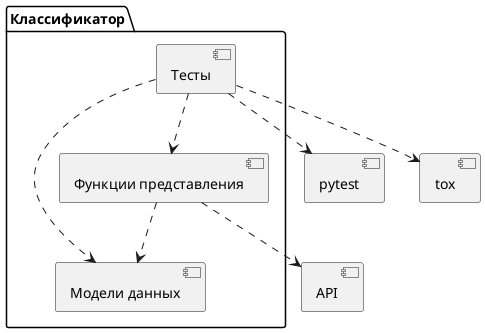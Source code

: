 @startuml
'development-view'

package Классификатор {
  [Функции представления]
  [Модели данных]
  [Тесты]
}

  [Функции представления] ..> [API]
  [Тесты] ..> [pytest]
  [Тесты] ..> [tox]
  [Функции представления] ..> [Модели данных]
  [Тесты] ..> [Модели данных]
  [Тесты] ..> [Функции представления]
@enduml